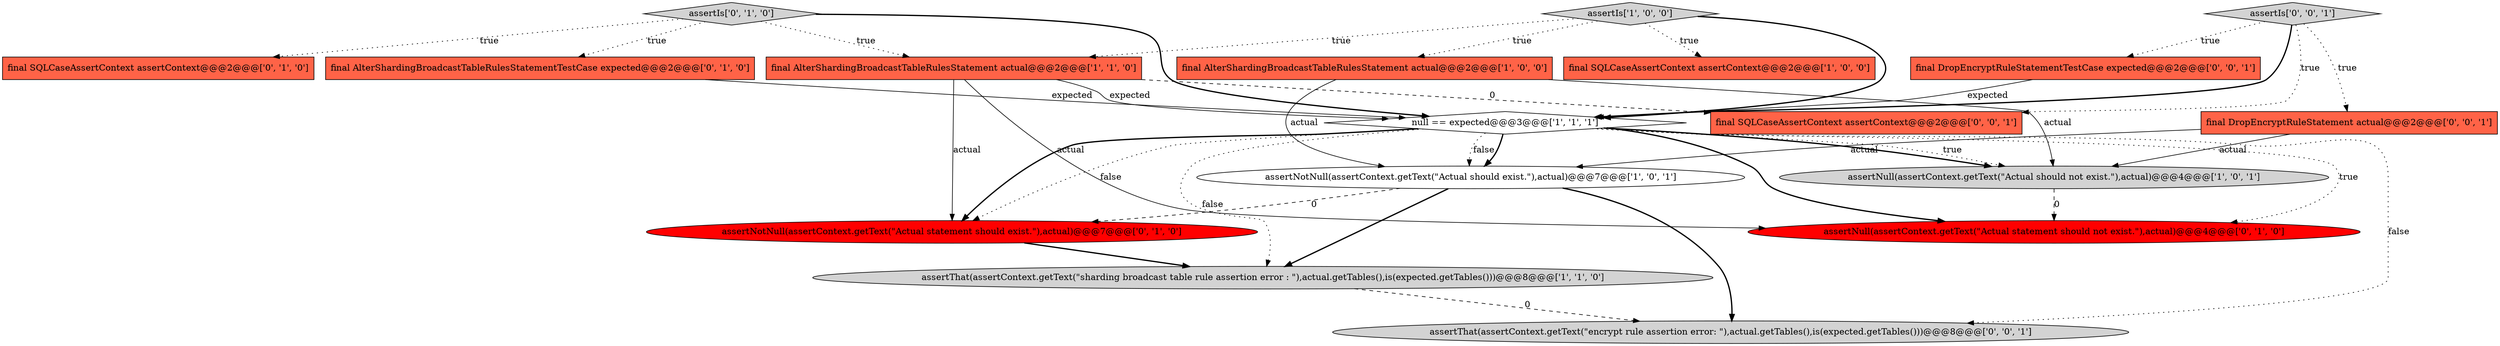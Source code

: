 digraph {
0 [style = filled, label = "final AlterShardingBroadcastTableRulesStatement actual@@@2@@@['1', '0', '0']", fillcolor = tomato, shape = box image = "AAA0AAABBB1BBB"];
15 [style = filled, label = "final DropEncryptRuleStatement actual@@@2@@@['0', '0', '1']", fillcolor = tomato, shape = box image = "AAA0AAABBB3BBB"];
4 [style = filled, label = "final SQLCaseAssertContext assertContext@@@2@@@['1', '0', '0']", fillcolor = tomato, shape = box image = "AAA0AAABBB1BBB"];
16 [style = filled, label = "final SQLCaseAssertContext assertContext@@@2@@@['0', '0', '1']", fillcolor = tomato, shape = box image = "AAA0AAABBB3BBB"];
10 [style = filled, label = "assertNull(assertContext.getText(\"Actual statement should not exist.\"),actual)@@@4@@@['0', '1', '0']", fillcolor = red, shape = ellipse image = "AAA1AAABBB2BBB"];
7 [style = filled, label = "final AlterShardingBroadcastTableRulesStatement actual@@@2@@@['1', '1', '0']", fillcolor = tomato, shape = box image = "AAA0AAABBB1BBB"];
11 [style = filled, label = "assertNotNull(assertContext.getText(\"Actual statement should exist.\"),actual)@@@7@@@['0', '1', '0']", fillcolor = red, shape = ellipse image = "AAA1AAABBB2BBB"];
1 [style = filled, label = "null == expected@@@3@@@['1', '1', '1']", fillcolor = white, shape = diamond image = "AAA0AAABBB1BBB"];
6 [style = filled, label = "assertThat(assertContext.getText(\"sharding broadcast table rule assertion error : \"),actual.getTables(),is(expected.getTables()))@@@8@@@['1', '1', '0']", fillcolor = lightgray, shape = ellipse image = "AAA0AAABBB1BBB"];
13 [style = filled, label = "assertIs['0', '0', '1']", fillcolor = lightgray, shape = diamond image = "AAA0AAABBB3BBB"];
9 [style = filled, label = "final AlterShardingBroadcastTableRulesStatementTestCase expected@@@2@@@['0', '1', '0']", fillcolor = tomato, shape = box image = "AAA0AAABBB2BBB"];
17 [style = filled, label = "assertThat(assertContext.getText(\"encrypt rule assertion error: \"),actual.getTables(),is(expected.getTables()))@@@8@@@['0', '0', '1']", fillcolor = lightgray, shape = ellipse image = "AAA0AAABBB3BBB"];
12 [style = filled, label = "assertIs['0', '1', '0']", fillcolor = lightgray, shape = diamond image = "AAA0AAABBB2BBB"];
2 [style = filled, label = "assertNull(assertContext.getText(\"Actual should not exist.\"),actual)@@@4@@@['1', '0', '1']", fillcolor = lightgray, shape = ellipse image = "AAA0AAABBB1BBB"];
8 [style = filled, label = "final SQLCaseAssertContext assertContext@@@2@@@['0', '1', '0']", fillcolor = tomato, shape = box image = "AAA0AAABBB2BBB"];
3 [style = filled, label = "assertNotNull(assertContext.getText(\"Actual should exist.\"),actual)@@@7@@@['1', '0', '1']", fillcolor = white, shape = ellipse image = "AAA0AAABBB1BBB"];
5 [style = filled, label = "assertIs['1', '0', '0']", fillcolor = lightgray, shape = diamond image = "AAA0AAABBB1BBB"];
14 [style = filled, label = "final DropEncryptRuleStatementTestCase expected@@@2@@@['0', '0', '1']", fillcolor = tomato, shape = box image = "AAA0AAABBB3BBB"];
7->1 [style = solid, label="expected"];
1->3 [style = dotted, label="false"];
13->16 [style = dotted, label="true"];
1->10 [style = dotted, label="true"];
1->17 [style = dotted, label="false"];
12->8 [style = dotted, label="true"];
7->16 [style = dashed, label="0"];
7->10 [style = solid, label="actual"];
0->3 [style = solid, label="actual"];
11->6 [style = bold, label=""];
1->3 [style = bold, label=""];
3->6 [style = bold, label=""];
6->17 [style = dashed, label="0"];
5->0 [style = dotted, label="true"];
1->6 [style = dotted, label="false"];
12->1 [style = bold, label=""];
9->1 [style = solid, label="expected"];
13->1 [style = bold, label=""];
5->4 [style = dotted, label="true"];
2->10 [style = dashed, label="0"];
1->11 [style = bold, label=""];
14->1 [style = solid, label="expected"];
5->1 [style = bold, label=""];
5->7 [style = dotted, label="true"];
1->11 [style = dotted, label="false"];
15->3 [style = solid, label="actual"];
0->2 [style = solid, label="actual"];
3->17 [style = bold, label=""];
13->15 [style = dotted, label="true"];
1->2 [style = bold, label=""];
7->11 [style = solid, label="actual"];
1->2 [style = dotted, label="true"];
12->7 [style = dotted, label="true"];
13->14 [style = dotted, label="true"];
1->10 [style = bold, label=""];
15->2 [style = solid, label="actual"];
3->11 [style = dashed, label="0"];
12->9 [style = dotted, label="true"];
}
